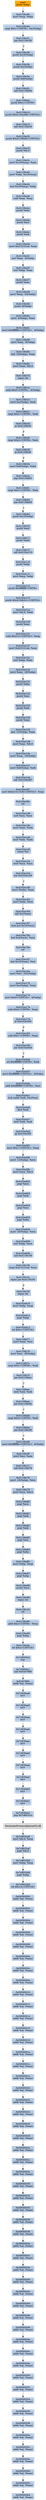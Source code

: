digraph G {
node[shape=rectangle,style=filled,fillcolor=lightsteelblue,color=lightsteelblue]
bgcolor="transparent"
a0x411f4c4apushl_ebp[label="start\npushl %ebp",color="lightgrey",fillcolor="orange"];
a0x411f4c4bmovl_esp_ebp[label="0x411f4c4b\nmovl %esp, %ebp"];
a0x411f4c4dcmpl_0x1UINT8_0xcebp_[label="0x411f4c4d\ncmpl $0x1<UINT8>, 0xc(%ebp)"];
a0x411f4c51jne_0x411f4c58[label="0x411f4c51\njne 0x411f4c58"];
a0x411f4c58pushl_0x10ebp_[label="0x411f4c58\npushl 0x10(%ebp)"];
a0x411f4c5bpushl_0xcebp_[label="0x411f4c5b\npushl 0xc(%ebp)"];
a0x411f4c5epushl_0x8ebp_[label="0x411f4c5e\npushl 0x8(%ebp)"];
a0x411f4c61call_0x411f4b0e[label="0x411f4c61\ncall 0x411f4b0e"];
a0x411f4b0epushl_0xcUINT8[label="0x411f4b0e\npushl $0xc<UINT8>"];
a0x411f4b10pushl_0x4130a388UINT32[label="0x411f4b10\npushl $0x4130a388<UINT32>"];
a0x411f4b15call_0x411f4e30[label="0x411f4b15\ncall 0x411f4e30"];
a0x411f4e30pushl_0x411f9c60UINT32[label="0x411f4e30\npushl $0x411f9c60<UINT32>"];
a0x411f4e35pushl_fs_0[label="0x411f4e35\npushl %fs:0"];
a0x411f4e3cmovl_0x10esp__eax[label="0x411f4e3c\nmovl 0x10(%esp), %eax"];
a0x411f4e40movl_ebp_0x10esp_[label="0x411f4e40\nmovl %ebp, 0x10(%esp)"];
a0x411f4e44leal_0x10esp__ebp[label="0x411f4e44\nleal 0x10(%esp), %ebp"];
a0x411f4e48subl_eax_esp[label="0x411f4e48\nsubl %eax, %esp"];
a0x411f4e4apushl_ebx[label="0x411f4e4a\npushl %ebx"];
a0x411f4e4bpushl_esi[label="0x411f4e4b\npushl %esi"];
a0x411f4e4cpushl_edi[label="0x411f4e4c\npushl %edi"];
a0x411f4e4dmovl_0x413121e4_eax[label="0x411f4e4d\nmovl 0x413121e4, %eax"];
a0x411f4e52xorl_eax__4ebp_[label="0x411f4e52\nxorl %eax, -4(%ebp)"];
a0x411f4e55xorl_ebp_eax[label="0x411f4e55\nxorl %ebp, %eax"];
a0x411f4e57pushl_eax[label="0x411f4e57\npushl %eax"];
a0x411f4e58movl_esp__24ebp_[label="0x411f4e58\nmovl %esp, -24(%ebp)"];
a0x411f4e5bpushl__8ebp_[label="0x411f4e5b\npushl -8(%ebp)"];
a0x411f4e5emovl__4ebp__eax[label="0x411f4e5e\nmovl -4(%ebp), %eax"];
a0x411f4e61movl_0xfffffffeUINT32__4ebp_[label="0x411f4e61\nmovl $0xfffffffe<UINT32>, -4(%ebp)"];
a0x411f4e68movl_eax__8ebp_[label="0x411f4e68\nmovl %eax, -8(%ebp)"];
a0x411f4e6bleal__16ebp__eax[label="0x411f4e6b\nleal -16(%ebp), %eax"];
a0x411f4e6emovl_eax_fs_0[label="0x411f4e6e\nmovl %eax, %fs:0"];
a0x411f4e74repnz_ret[label="0x411f4e74\nrepnz ret"];
a0x411f4b1aandl_0x0UINT8__4ebp_[label="0x411f4b1a\nandl $0x0<UINT8>, -4(%ebp)"];
a0x411f4b1emovl_0xcebp__edi[label="0x411f4b1e\nmovl 0xc(%ebp), %edi"];
a0x411f4b21cmpl_0x1UINT8_edi[label="0x411f4b21\ncmpl $0x1<UINT8>, %edi"];
a0x411f4b24je_0x411f4b30[label="0x411f4b24\nje 0x411f4b30"];
a0x411f4b26cmpl_0x2UINT8_edi[label="0x411f4b26\ncmpl $0x2<UINT8>, %edi"];
a0x411f4b29je_0x411f4b30[label="0x411f4b29\nje 0x411f4b30"];
a0x411f4b2bmovl_0x8ebp__ebx[label="0x411f4b2b\nmovl 0x8(%ebp), %ebx"];
a0x411f4b2ejmp_0x411f4b61[label="0x411f4b2e\njmp 0x411f4b61"];
a0x411f4b61cmpl_0x1UINT8_edi[label="0x411f4b61\ncmpl $0x1<UINT8>, %edi"];
a0x411f4b64jne_0x411f4b6d[label="0x411f4b64\njne 0x411f4b6d"];
a0x411f4b6dpushl_0x10ebp_[label="0x411f4b6d\npushl 0x10(%ebp)"];
a0x411f4b70pushl_edi[label="0x411f4b70\npushl %edi"];
a0x411f4b71pushl_ebx[label="0x411f4b71\npushl %ebx"];
a0x411f4b72call_0x4102e110[label="0x411f4b72\ncall 0x4102e110"];
a0x4102e110pushl_ebp[label="0x4102e110\npushl %ebp"];
a0x4102e111movl_esp_ebp[label="0x4102e111\nmovl %esp, %ebp"];
a0x4102e113pushl_0xffffffffUINT8[label="0x4102e113\npushl $0xffffffff<UINT8>"];
a0x4102e115pushl_0x4124b3c1UINT32[label="0x4102e115\npushl $0x4124b3c1<UINT32>"];
a0x4102e11amovl_fs_0_eax[label="0x4102e11a\nmovl %fs:0, %eax"];
a0x4102e120pushl_eax[label="0x4102e120\npushl %eax"];
a0x4102e121subl_0x21cUINT32_esp[label="0x4102e121\nsubl $0x21c<UINT32>, %esp"];
a0x4102e127movl_0x413121e4_eax[label="0x4102e127\nmovl 0x413121e4, %eax"];
a0x4102e12cxorl_ebp_eax[label="0x4102e12c\nxorl %ebp, %eax"];
a0x4102e12emovl_eax__20ebp_[label="0x4102e12e\nmovl %eax, -20(%ebp)"];
a0x4102e131pushl_ebx[label="0x4102e131\npushl %ebx"];
a0x4102e132pushl_esi[label="0x4102e132\npushl %esi"];
a0x4102e133pushl_edi[label="0x4102e133\npushl %edi"];
a0x4102e134pushl_eax[label="0x4102e134\npushl %eax"];
a0x4102e135leal__12ebp__eax[label="0x4102e135\nleal -12(%ebp), %eax"];
a0x4102e138movl_eax_fs_0[label="0x4102e138\nmovl %eax, %fs:0"];
a0x4102e13emovl_esp__16ebp_[label="0x4102e13e\nmovl %esp, -16(%ebp)"];
a0x4102e141movl_0x8ebp__edi[label="0x4102e141\nmovl 0x8(%ebp), %edi"];
a0x4102e144call_0x4104a387[label="0x4102e144\ncall 0x4104a387"];
a0x4104a387movl_0x41311538UINT32_eax[label="0x4104a387\nmovl $0x41311538<UINT32>, %eax"];
a0x4104a38cret[label="0x4104a38c\nret"];
a0x4102e149xorl_ecx_ecx[label="0x4102e149\nxorl %ecx, %ecx"];
a0x4102e14bmovl_eax_edx[label="0x4102e14b\nmovl %eax, %edx"];
a0x4102e14dtestl_edx_edx[label="0x4102e14d\ntestl %edx, %edx"];
a0x4102e14fsetne_cl[label="0x4102e14f\nsetne %cl"];
a0x4102e152testl_ecx_ecx[label="0x4102e152\ntestl %ecx, %ecx"];
a0x4102e154jne_0x4102e160[label="0x4102e154\njne 0x4102e160"];
a0x4102e160movl_edx__eax[label="0x4102e160\nmovl (%edx), %eax"];
a0x4102e162movl_edx_ecx[label="0x4102e162\nmovl %edx, %ecx"];
a0x4102e164call_0xceax_[label="0x4102e164\ncall 0xc(%eax)"];
a0x4104a787lock_incl_0x10ecx_[label="0x4104a787\nlock incl 0x10(%ecx)"];
a0x4104a78bleal_0x4ecx__eax[label="0x4104a78b\nleal 0x4(%ecx), %eax"];
a0x4104a78eret[label="0x4104a78e\nret"];
a0x4102e167leal_0x10eax__esi[label="0x4102e167\nleal 0x10(%eax), %esi"];
a0x4102e16amovl_esi__552ebp_[label="0x4102e16a\nmovl %esi, -552(%ebp)"];
a0x4102e170movl_0xcebp__eax[label="0x4102e170\nmovl 0xc(%ebp), %eax"];
a0x4102e173movl_0x0UINT32__4ebp_[label="0x4102e173\nmovl $0x0<UINT32>, -4(%ebp)"];
a0x4102e17asubl_0x0UINT8_eax[label="0x4102e17a\nsubl $0x0<UINT8>, %eax"];
a0x4102e17dje_0x4102e50d[label="0x4102e17d\nje 0x4102e50d"];
a0x4102e183subl_0x1UINT8_eax[label="0x4102e183\nsubl $0x1<UINT8>, %eax"];
a0x4102e186jne_0x4102e5d4[label="0x4102e186\njne 0x4102e5d4"];
a0x4102e5d4orl_0xffffffffUINT8_edi[label="0x4102e5d4\norl $0xffffffff<UINT8>, %edi"];
a0x4102e5d7movl_0xffffffffUINT32__4ebp_[label="0x4102e5d7\nmovl $0xffffffff<UINT32>, -4(%ebp)"];
a0x4102e5deaddl_0xfffffff0UINT8_esi[label="0x4102e5de\naddl $0xfffffff0<UINT8>, %esi"];
a0x4102e5e1lock_xaddl_edi_0xcesi_[label="0x4102e5e1\nlock xaddl %edi, 0xc(%esi)"];
a0x4102e5e6decl_edi[label="0x4102e5e6\ndecl %edi"];
a0x4102e5e7testl_edi_edi[label="0x4102e5e7\ntestl %edi, %edi"];
a0x4102e5e9jg_0x4102e5f3[label="0x4102e5e9\njg 0x4102e5f3"];
a0x4102e5f3movl_0x1UINT32_eax[label="0x4102e5f3\nmovl $0x1<UINT32>, %eax"];
a0x4102e5f8movl__12ebp__ecx[label="0x4102e5f8\nmovl -12(%ebp), %ecx"];
a0x4102e5fbmovl_ecx_fs_0[label="0x4102e5fb\nmovl %ecx, %fs:0"];
a0x4102e602popl_ecx[label="0x4102e602\npopl %ecx"];
a0x4102e603popl_edi[label="0x4102e603\npopl %edi"];
a0x4102e604popl_esi[label="0x4102e604\npopl %esi"];
a0x4102e605popl_ebx[label="0x4102e605\npopl %ebx"];
a0x4102e606movl__20ebp__ecx[label="0x4102e606\nmovl -20(%ebp), %ecx"];
a0x4102e609xorl_ebp_ecx[label="0x4102e609\nxorl %ebp, %ecx"];
a0x4102e60bcall_0x411f4156[label="0x4102e60b\ncall 0x411f4156"];
a0x411f4156cmpl_0x413121e4_ecx[label="0x411f4156\ncmpl 0x413121e4, %ecx"];
a0x411f415crepnz_jne_0x411f4161[label="0x411f415c\nrepnz jne 0x411f4161"];
a0x411f415frepnz_ret[label="0x411f415f\nrepnz ret"];
a0x4102e610movl_ebp_esp[label="0x4102e610\nmovl %ebp, %esp"];
a0x4102e612popl_ebp[label="0x4102e612\npopl %ebp"];
a0x4102e613ret_0xcUINT16[label="0x4102e613\nret $0xc<UINT16>"];
a0x411f4b77movl_eax_esi[label="0x411f4b77\nmovl %eax, %esi"];
a0x411f4b79movl_esi__28ebp_[label="0x411f4b79\nmovl %esi, -28(%ebp)"];
a0x411f4b7ccmpl_0x1UINT8_edi[label="0x411f4b7c\ncmpl $0x1<UINT8>, %edi"];
a0x411f4b7fjne_0x411f4bac[label="0x411f4b7f\njne 0x411f4bac"];
a0x411f4bactestl_edi_edi[label="0x411f4bac\ntestl %edi, %edi"];
a0x411f4baejne_0x411f4bbb[label="0x411f4bae\njne 0x411f4bbb"];
a0x411f4bbbcmpl_0x3UINT8_edi[label="0x411f4bbb\ncmpl $0x3<UINT8>, %edi"];
a0x411f4bbejne_0x411f4c08[label="0x411f4bbe\njne 0x411f4c08"];
a0x411f4c08movl_0xfffffffeUINT32__4ebp_[label="0x411f4c08\nmovl $0xfffffffe<UINT32>, -4(%ebp)"];
a0x411f4c0fmovl_esi_eax[label="0x411f4c0f\nmovl %esi, %eax"];
a0x411f4c11call_0x411f4e76[label="0x411f4c11\ncall 0x411f4e76"];
a0x411f4e76movl__16ebp__ecx[label="0x411f4e76\nmovl -16(%ebp), %ecx"];
a0x411f4e79movl_ecx_fs_0[label="0x411f4e79\nmovl %ecx, %fs:0"];
a0x411f4e80popl_ecx[label="0x411f4e80\npopl %ecx"];
a0x411f4e81popl_edi[label="0x411f4e81\npopl %edi"];
a0x411f4e82popl_edi[label="0x411f4e82\npopl %edi"];
a0x411f4e83popl_esi[label="0x411f4e83\npopl %esi"];
a0x411f4e84popl_ebx[label="0x411f4e84\npopl %ebx"];
a0x411f4e85movl_ebp_esp[label="0x411f4e85\nmovl %ebp, %esp"];
a0x411f4e87popl_ebp[label="0x411f4e87\npopl %ebp"];
a0x411f4e88pushl_ecx[label="0x411f4e88\npushl %ecx"];
a0x411f4e89repnz_ret[label="0x411f4e89\nrepnz ret"];
a0x411f4c16ret[label="0x411f4c16\nret"];
a0x411f4c66addl_0xcUINT8_esp[label="0x411f4c66\naddl $0xc<UINT8>, %esp"];
a0x411f4c69popl_ebp[label="0x411f4c69\npopl %ebp"];
a0x411f4c6aret_0xcUINT16[label="0x411f4c6a\nret $0xc<UINT16>"];
a0x7c8000c0nop_[label="0x7c8000c0\nnop "];
a0x7c8000c1call_0x63d7f9f4[label="0x7c8000c1\ncall 0x63d7f9f4"];
a0x63d7f9f4addb_al_eax_[label="0x63d7f9f4\naddb %al, (%eax)"];
a0x7c839aa8int3_[label="0x7c839aa8\nint3 "];
a0x7c839aa9int3_[label="0x7c839aa9\nint3 "];
a0x7c839aaaint3_[label="0x7c839aaa\nint3 "];
a0x7c839aabint3_[label="0x7c839aab\nint3 "];
a0x7c839aacint3_[label="0x7c839aac\nint3 "];
a0x7c839aadint3_[label="0x7c839aad\nint3 "];
a0x7c839aaeint3_[label="0x7c839aae\nint3 "];
a0x7c839aafint3_[label="0x7c839aaf\nint3 "];
a0x7c839ab0int3_[label="0x7c839ab0\nint3 "];
a0x7c839ab1int3_[label="0x7c839ab1\nint3 "];
a0x7c839ab2jmp_0x7c801e1a[label="0x7c839ab2\njmp 0x7c801e1a"];
TerminateProcess_kernel32_dll[label="TerminateProcess@kernel32.dll",color="lightgrey",fillcolor="lightgrey"];
a0x7c9032a8movl_fs_0_esp[label="0x7c9032a8\nmovl %fs:0, %esp"];
a0x7c9032afpopl_fs_0[label="0x7c9032af\npopl %fs:0"];
a0x7c9032b6movl_ebp_esp[label="0x7c9032b6\nmovl %ebp, %esp"];
a0x7c9032b8popl_ebp[label="0x7c9032b8\npopl %ebp"];
a0x7c9032b9ret_0x14UINT16[label="0x7c9032b9\nret $0x14<UINT16>"];
a0x00000000addb_al_eax_[label="0x00000000\naddb %al, (%eax)"];
a0x00000002addb_al_eax_[label="0x00000002\naddb %al, (%eax)"];
a0x00000004addb_al_eax_[label="0x00000004\naddb %al, (%eax)"];
a0x00000006addb_al_eax_[label="0x00000006\naddb %al, (%eax)"];
a0x00000008addb_al_eax_[label="0x00000008\naddb %al, (%eax)"];
a0x0000000aaddb_al_eax_[label="0x0000000a\naddb %al, (%eax)"];
a0x0000000caddb_al_eax_[label="0x0000000c\naddb %al, (%eax)"];
a0x0000000eaddb_al_eax_[label="0x0000000e\naddb %al, (%eax)"];
a0x00000010addb_al_eax_[label="0x00000010\naddb %al, (%eax)"];
a0x00000012addb_al_eax_[label="0x00000012\naddb %al, (%eax)"];
a0x00000014addb_al_eax_[label="0x00000014\naddb %al, (%eax)"];
a0x00000016addb_al_eax_[label="0x00000016\naddb %al, (%eax)"];
a0x00000018addb_al_eax_[label="0x00000018\naddb %al, (%eax)"];
a0x0000001aaddb_al_eax_[label="0x0000001a\naddb %al, (%eax)"];
a0x0000001caddb_al_eax_[label="0x0000001c\naddb %al, (%eax)"];
a0x0000001eaddb_al_eax_[label="0x0000001e\naddb %al, (%eax)"];
a0x00000020addb_al_eax_[label="0x00000020\naddb %al, (%eax)"];
a0x00000022addb_al_eax_[label="0x00000022\naddb %al, (%eax)"];
a0x00000024addb_al_eax_[label="0x00000024\naddb %al, (%eax)"];
a0x00000026addb_al_eax_[label="0x00000026\naddb %al, (%eax)"];
a0x00000028addb_al_eax_[label="0x00000028\naddb %al, (%eax)"];
a0x0000002aaddb_al_eax_[label="0x0000002a\naddb %al, (%eax)"];
a0x0000002caddb_al_eax_[label="0x0000002c\naddb %al, (%eax)"];
a0x0000002eaddb_al_eax_[label="0x0000002e\naddb %al, (%eax)"];
a0x00000030addb_al_eax_[label="0x00000030\naddb %al, (%eax)"];
a0x00000032addb_al_eax_[label="0x00000032\naddb %al, (%eax)"];
a0x00000034addb_al_eax_[label="0x00000034\naddb %al, (%eax)"];
a0x00000036addb_al_eax_[label="0x00000036\naddb %al, (%eax)"];
a0x00000038addb_al_eax_[label="0x00000038\naddb %al, (%eax)"];
a0x0000003aaddb_al_eax_[label="0x0000003a\naddb %al, (%eax)"];
a0x0000003caddb_al_eax_[label="0x0000003c\naddb %al, (%eax)"];
a0x0000003eaddb_al_eax_[label="0x0000003e\naddb %al, (%eax)"];
a0x00000040addb_al_eax_[label="0x00000040\naddb %al, (%eax)"];
a0x00000042addb_al_eax_[label="0x00000042\naddb %al, (%eax)"];
a0x00000044addb_al_eax_[label="0x00000044\naddb %al, (%eax)"];
a0x00000046addb_al_eax_[label="0x00000046\naddb %al, (%eax)"];
a0x00000048addb_al_eax_[label="0x00000048\naddb %al, (%eax)"];
a0x0000004aaddb_al_eax_[label="0x0000004a\naddb %al, (%eax)"];
a0x0000004caddb_al_eax_[label="0x0000004c\naddb %al, (%eax)"];
a0x0000004eaddb_al_eax_[label="0x0000004e\naddb %al, (%eax)"];
a0x00000050addb_al_eax_[label="0x00000050\naddb %al, (%eax)"];
a0x00000052addb_al_eax_[label="0x00000052\naddb %al, (%eax)"];
a0x00000054addb_al_eax_[label="0x00000054\naddb %al, (%eax)"];
a0x00000056addb_al_eax_[label="0x00000056\naddb %al, (%eax)"];
a0x00000058addb_al_eax_[label="0x00000058\naddb %al, (%eax)"];
a0x0000005aaddb_al_eax_[label="0x0000005a\naddb %al, (%eax)"];
a0x0000005caddb_al_eax_[label="0x0000005c\naddb %al, (%eax)"];
a0x0000005eaddb_al_eax_[label="0x0000005e\naddb %al, (%eax)"];
a0x00000060addb_al_eax_[label="0x00000060\naddb %al, (%eax)"];
a0x00000062addb_al_eax_[label="0x00000062\naddb %al, (%eax)"];
a0x00000064addb_al_eax_[label="0x00000064\naddb %al, (%eax)"];
a0x411f4c4apushl_ebp -> a0x411f4c4bmovl_esp_ebp [color="#000000"];
a0x411f4c4bmovl_esp_ebp -> a0x411f4c4dcmpl_0x1UINT8_0xcebp_ [color="#000000"];
a0x411f4c4dcmpl_0x1UINT8_0xcebp_ -> a0x411f4c51jne_0x411f4c58 [color="#000000"];
a0x411f4c51jne_0x411f4c58 -> a0x411f4c58pushl_0x10ebp_ [color="#000000",label="T"];
a0x411f4c58pushl_0x10ebp_ -> a0x411f4c5bpushl_0xcebp_ [color="#000000"];
a0x411f4c5bpushl_0xcebp_ -> a0x411f4c5epushl_0x8ebp_ [color="#000000"];
a0x411f4c5epushl_0x8ebp_ -> a0x411f4c61call_0x411f4b0e [color="#000000"];
a0x411f4c61call_0x411f4b0e -> a0x411f4b0epushl_0xcUINT8 [color="#000000"];
a0x411f4b0epushl_0xcUINT8 -> a0x411f4b10pushl_0x4130a388UINT32 [color="#000000"];
a0x411f4b10pushl_0x4130a388UINT32 -> a0x411f4b15call_0x411f4e30 [color="#000000"];
a0x411f4b15call_0x411f4e30 -> a0x411f4e30pushl_0x411f9c60UINT32 [color="#000000"];
a0x411f4e30pushl_0x411f9c60UINT32 -> a0x411f4e35pushl_fs_0 [color="#000000"];
a0x411f4e35pushl_fs_0 -> a0x411f4e3cmovl_0x10esp__eax [color="#000000"];
a0x411f4e3cmovl_0x10esp__eax -> a0x411f4e40movl_ebp_0x10esp_ [color="#000000"];
a0x411f4e40movl_ebp_0x10esp_ -> a0x411f4e44leal_0x10esp__ebp [color="#000000"];
a0x411f4e44leal_0x10esp__ebp -> a0x411f4e48subl_eax_esp [color="#000000"];
a0x411f4e48subl_eax_esp -> a0x411f4e4apushl_ebx [color="#000000"];
a0x411f4e4apushl_ebx -> a0x411f4e4bpushl_esi [color="#000000"];
a0x411f4e4bpushl_esi -> a0x411f4e4cpushl_edi [color="#000000"];
a0x411f4e4cpushl_edi -> a0x411f4e4dmovl_0x413121e4_eax [color="#000000"];
a0x411f4e4dmovl_0x413121e4_eax -> a0x411f4e52xorl_eax__4ebp_ [color="#000000"];
a0x411f4e52xorl_eax__4ebp_ -> a0x411f4e55xorl_ebp_eax [color="#000000"];
a0x411f4e55xorl_ebp_eax -> a0x411f4e57pushl_eax [color="#000000"];
a0x411f4e57pushl_eax -> a0x411f4e58movl_esp__24ebp_ [color="#000000"];
a0x411f4e58movl_esp__24ebp_ -> a0x411f4e5bpushl__8ebp_ [color="#000000"];
a0x411f4e5bpushl__8ebp_ -> a0x411f4e5emovl__4ebp__eax [color="#000000"];
a0x411f4e5emovl__4ebp__eax -> a0x411f4e61movl_0xfffffffeUINT32__4ebp_ [color="#000000"];
a0x411f4e61movl_0xfffffffeUINT32__4ebp_ -> a0x411f4e68movl_eax__8ebp_ [color="#000000"];
a0x411f4e68movl_eax__8ebp_ -> a0x411f4e6bleal__16ebp__eax [color="#000000"];
a0x411f4e6bleal__16ebp__eax -> a0x411f4e6emovl_eax_fs_0 [color="#000000"];
a0x411f4e6emovl_eax_fs_0 -> a0x411f4e74repnz_ret [color="#000000"];
a0x411f4e74repnz_ret -> a0x411f4b1aandl_0x0UINT8__4ebp_ [color="#000000"];
a0x411f4b1aandl_0x0UINT8__4ebp_ -> a0x411f4b1emovl_0xcebp__edi [color="#000000"];
a0x411f4b1emovl_0xcebp__edi -> a0x411f4b21cmpl_0x1UINT8_edi [color="#000000"];
a0x411f4b21cmpl_0x1UINT8_edi -> a0x411f4b24je_0x411f4b30 [color="#000000"];
a0x411f4b24je_0x411f4b30 -> a0x411f4b26cmpl_0x2UINT8_edi [color="#000000",label="F"];
a0x411f4b26cmpl_0x2UINT8_edi -> a0x411f4b29je_0x411f4b30 [color="#000000"];
a0x411f4b29je_0x411f4b30 -> a0x411f4b2bmovl_0x8ebp__ebx [color="#000000",label="F"];
a0x411f4b2bmovl_0x8ebp__ebx -> a0x411f4b2ejmp_0x411f4b61 [color="#000000"];
a0x411f4b2ejmp_0x411f4b61 -> a0x411f4b61cmpl_0x1UINT8_edi [color="#000000"];
a0x411f4b61cmpl_0x1UINT8_edi -> a0x411f4b64jne_0x411f4b6d [color="#000000"];
a0x411f4b64jne_0x411f4b6d -> a0x411f4b6dpushl_0x10ebp_ [color="#000000",label="T"];
a0x411f4b6dpushl_0x10ebp_ -> a0x411f4b70pushl_edi [color="#000000"];
a0x411f4b70pushl_edi -> a0x411f4b71pushl_ebx [color="#000000"];
a0x411f4b71pushl_ebx -> a0x411f4b72call_0x4102e110 [color="#000000"];
a0x411f4b72call_0x4102e110 -> a0x4102e110pushl_ebp [color="#000000"];
a0x4102e110pushl_ebp -> a0x4102e111movl_esp_ebp [color="#000000"];
a0x4102e111movl_esp_ebp -> a0x4102e113pushl_0xffffffffUINT8 [color="#000000"];
a0x4102e113pushl_0xffffffffUINT8 -> a0x4102e115pushl_0x4124b3c1UINT32 [color="#000000"];
a0x4102e115pushl_0x4124b3c1UINT32 -> a0x4102e11amovl_fs_0_eax [color="#000000"];
a0x4102e11amovl_fs_0_eax -> a0x4102e120pushl_eax [color="#000000"];
a0x4102e120pushl_eax -> a0x4102e121subl_0x21cUINT32_esp [color="#000000"];
a0x4102e121subl_0x21cUINT32_esp -> a0x4102e127movl_0x413121e4_eax [color="#000000"];
a0x4102e127movl_0x413121e4_eax -> a0x4102e12cxorl_ebp_eax [color="#000000"];
a0x4102e12cxorl_ebp_eax -> a0x4102e12emovl_eax__20ebp_ [color="#000000"];
a0x4102e12emovl_eax__20ebp_ -> a0x4102e131pushl_ebx [color="#000000"];
a0x4102e131pushl_ebx -> a0x4102e132pushl_esi [color="#000000"];
a0x4102e132pushl_esi -> a0x4102e133pushl_edi [color="#000000"];
a0x4102e133pushl_edi -> a0x4102e134pushl_eax [color="#000000"];
a0x4102e134pushl_eax -> a0x4102e135leal__12ebp__eax [color="#000000"];
a0x4102e135leal__12ebp__eax -> a0x4102e138movl_eax_fs_0 [color="#000000"];
a0x4102e138movl_eax_fs_0 -> a0x4102e13emovl_esp__16ebp_ [color="#000000"];
a0x4102e13emovl_esp__16ebp_ -> a0x4102e141movl_0x8ebp__edi [color="#000000"];
a0x4102e141movl_0x8ebp__edi -> a0x4102e144call_0x4104a387 [color="#000000"];
a0x4102e144call_0x4104a387 -> a0x4104a387movl_0x41311538UINT32_eax [color="#000000"];
a0x4104a387movl_0x41311538UINT32_eax -> a0x4104a38cret [color="#000000"];
a0x4104a38cret -> a0x4102e149xorl_ecx_ecx [color="#000000"];
a0x4102e149xorl_ecx_ecx -> a0x4102e14bmovl_eax_edx [color="#000000"];
a0x4102e14bmovl_eax_edx -> a0x4102e14dtestl_edx_edx [color="#000000"];
a0x4102e14dtestl_edx_edx -> a0x4102e14fsetne_cl [color="#000000"];
a0x4102e14fsetne_cl -> a0x4102e152testl_ecx_ecx [color="#000000"];
a0x4102e152testl_ecx_ecx -> a0x4102e154jne_0x4102e160 [color="#000000"];
a0x4102e154jne_0x4102e160 -> a0x4102e160movl_edx__eax [color="#000000",label="T"];
a0x4102e160movl_edx__eax -> a0x4102e162movl_edx_ecx [color="#000000"];
a0x4102e162movl_edx_ecx -> a0x4102e164call_0xceax_ [color="#000000"];
a0x4102e164call_0xceax_ -> a0x4104a787lock_incl_0x10ecx_ [color="#000000"];
a0x4104a787lock_incl_0x10ecx_ -> a0x4104a78bleal_0x4ecx__eax [color="#000000"];
a0x4104a78bleal_0x4ecx__eax -> a0x4104a78eret [color="#000000"];
a0x4104a78eret -> a0x4102e167leal_0x10eax__esi [color="#000000"];
a0x4102e167leal_0x10eax__esi -> a0x4102e16amovl_esi__552ebp_ [color="#000000"];
a0x4102e16amovl_esi__552ebp_ -> a0x4102e170movl_0xcebp__eax [color="#000000"];
a0x4102e170movl_0xcebp__eax -> a0x4102e173movl_0x0UINT32__4ebp_ [color="#000000"];
a0x4102e173movl_0x0UINT32__4ebp_ -> a0x4102e17asubl_0x0UINT8_eax [color="#000000"];
a0x4102e17asubl_0x0UINT8_eax -> a0x4102e17dje_0x4102e50d [color="#000000"];
a0x4102e17dje_0x4102e50d -> a0x4102e183subl_0x1UINT8_eax [color="#000000",label="F"];
a0x4102e183subl_0x1UINT8_eax -> a0x4102e186jne_0x4102e5d4 [color="#000000"];
a0x4102e186jne_0x4102e5d4 -> a0x4102e5d4orl_0xffffffffUINT8_edi [color="#000000",label="T"];
a0x4102e5d4orl_0xffffffffUINT8_edi -> a0x4102e5d7movl_0xffffffffUINT32__4ebp_ [color="#000000"];
a0x4102e5d7movl_0xffffffffUINT32__4ebp_ -> a0x4102e5deaddl_0xfffffff0UINT8_esi [color="#000000"];
a0x4102e5deaddl_0xfffffff0UINT8_esi -> a0x4102e5e1lock_xaddl_edi_0xcesi_ [color="#000000"];
a0x4102e5e1lock_xaddl_edi_0xcesi_ -> a0x4102e5e6decl_edi [color="#000000"];
a0x4102e5e6decl_edi -> a0x4102e5e7testl_edi_edi [color="#000000"];
a0x4102e5e7testl_edi_edi -> a0x4102e5e9jg_0x4102e5f3 [color="#000000"];
a0x4102e5e9jg_0x4102e5f3 -> a0x4102e5f3movl_0x1UINT32_eax [color="#000000",label="T"];
a0x4102e5f3movl_0x1UINT32_eax -> a0x4102e5f8movl__12ebp__ecx [color="#000000"];
a0x4102e5f8movl__12ebp__ecx -> a0x4102e5fbmovl_ecx_fs_0 [color="#000000"];
a0x4102e5fbmovl_ecx_fs_0 -> a0x4102e602popl_ecx [color="#000000"];
a0x4102e602popl_ecx -> a0x4102e603popl_edi [color="#000000"];
a0x4102e603popl_edi -> a0x4102e604popl_esi [color="#000000"];
a0x4102e604popl_esi -> a0x4102e605popl_ebx [color="#000000"];
a0x4102e605popl_ebx -> a0x4102e606movl__20ebp__ecx [color="#000000"];
a0x4102e606movl__20ebp__ecx -> a0x4102e609xorl_ebp_ecx [color="#000000"];
a0x4102e609xorl_ebp_ecx -> a0x4102e60bcall_0x411f4156 [color="#000000"];
a0x4102e60bcall_0x411f4156 -> a0x411f4156cmpl_0x413121e4_ecx [color="#000000"];
a0x411f4156cmpl_0x413121e4_ecx -> a0x411f415crepnz_jne_0x411f4161 [color="#000000"];
a0x411f415crepnz_jne_0x411f4161 -> a0x411f415frepnz_ret [color="#000000",label="F"];
a0x411f415frepnz_ret -> a0x4102e610movl_ebp_esp [color="#000000"];
a0x4102e610movl_ebp_esp -> a0x4102e612popl_ebp [color="#000000"];
a0x4102e612popl_ebp -> a0x4102e613ret_0xcUINT16 [color="#000000"];
a0x4102e613ret_0xcUINT16 -> a0x411f4b77movl_eax_esi [color="#000000"];
a0x411f4b77movl_eax_esi -> a0x411f4b79movl_esi__28ebp_ [color="#000000"];
a0x411f4b79movl_esi__28ebp_ -> a0x411f4b7ccmpl_0x1UINT8_edi [color="#000000"];
a0x411f4b7ccmpl_0x1UINT8_edi -> a0x411f4b7fjne_0x411f4bac [color="#000000"];
a0x411f4b7fjne_0x411f4bac -> a0x411f4bactestl_edi_edi [color="#000000",label="T"];
a0x411f4bactestl_edi_edi -> a0x411f4baejne_0x411f4bbb [color="#000000"];
a0x411f4baejne_0x411f4bbb -> a0x411f4bbbcmpl_0x3UINT8_edi [color="#000000",label="T"];
a0x411f4bbbcmpl_0x3UINT8_edi -> a0x411f4bbejne_0x411f4c08 [color="#000000"];
a0x411f4bbejne_0x411f4c08 -> a0x411f4c08movl_0xfffffffeUINT32__4ebp_ [color="#000000",label="T"];
a0x411f4c08movl_0xfffffffeUINT32__4ebp_ -> a0x411f4c0fmovl_esi_eax [color="#000000"];
a0x411f4c0fmovl_esi_eax -> a0x411f4c11call_0x411f4e76 [color="#000000"];
a0x411f4c11call_0x411f4e76 -> a0x411f4e76movl__16ebp__ecx [color="#000000"];
a0x411f4e76movl__16ebp__ecx -> a0x411f4e79movl_ecx_fs_0 [color="#000000"];
a0x411f4e79movl_ecx_fs_0 -> a0x411f4e80popl_ecx [color="#000000"];
a0x411f4e80popl_ecx -> a0x411f4e81popl_edi [color="#000000"];
a0x411f4e81popl_edi -> a0x411f4e82popl_edi [color="#000000"];
a0x411f4e82popl_edi -> a0x411f4e83popl_esi [color="#000000"];
a0x411f4e83popl_esi -> a0x411f4e84popl_ebx [color="#000000"];
a0x411f4e84popl_ebx -> a0x411f4e85movl_ebp_esp [color="#000000"];
a0x411f4e85movl_ebp_esp -> a0x411f4e87popl_ebp [color="#000000"];
a0x411f4e87popl_ebp -> a0x411f4e88pushl_ecx [color="#000000"];
a0x411f4e88pushl_ecx -> a0x411f4e89repnz_ret [color="#000000"];
a0x411f4e89repnz_ret -> a0x411f4c16ret [color="#000000"];
a0x411f4c16ret -> a0x411f4c66addl_0xcUINT8_esp [color="#000000"];
a0x411f4c66addl_0xcUINT8_esp -> a0x411f4c69popl_ebp [color="#000000"];
a0x411f4c69popl_ebp -> a0x411f4c6aret_0xcUINT16 [color="#000000"];
a0x411f4c6aret_0xcUINT16 -> a0x7c8000c0nop_ [color="#000000"];
a0x7c8000c0nop_ -> a0x7c8000c1call_0x63d7f9f4 [color="#000000"];
a0x7c8000c1call_0x63d7f9f4 -> a0x63d7f9f4addb_al_eax_ [color="#000000"];
a0x63d7f9f4addb_al_eax_ -> a0x7c839aa8int3_ [color="#000000"];
a0x7c839aa8int3_ -> a0x7c839aa9int3_ [color="#000000"];
a0x7c839aa9int3_ -> a0x7c839aaaint3_ [color="#000000"];
a0x7c839aaaint3_ -> a0x7c839aabint3_ [color="#000000"];
a0x7c839aabint3_ -> a0x7c839aacint3_ [color="#000000"];
a0x7c839aacint3_ -> a0x7c839aadint3_ [color="#000000"];
a0x7c839aadint3_ -> a0x7c839aaeint3_ [color="#000000"];
a0x7c839aaeint3_ -> a0x7c839aafint3_ [color="#000000"];
a0x7c839aafint3_ -> a0x7c839ab0int3_ [color="#000000"];
a0x7c839ab0int3_ -> a0x7c839ab1int3_ [color="#000000"];
a0x7c839ab1int3_ -> a0x7c839ab2jmp_0x7c801e1a [color="#000000"];
a0x7c839ab2jmp_0x7c801e1a -> TerminateProcess_kernel32_dll [color="#000000"];
TerminateProcess_kernel32_dll -> a0x7c9032a8movl_fs_0_esp [color="#000000"];
a0x7c9032a8movl_fs_0_esp -> a0x7c9032afpopl_fs_0 [color="#000000"];
a0x7c9032afpopl_fs_0 -> a0x7c9032b6movl_ebp_esp [color="#000000"];
a0x7c9032b6movl_ebp_esp -> a0x7c9032b8popl_ebp [color="#000000"];
a0x7c9032b8popl_ebp -> a0x7c9032b9ret_0x14UINT16 [color="#000000"];
a0x7c9032b9ret_0x14UINT16 -> a0x00000000addb_al_eax_ [color="#000000"];
a0x00000000addb_al_eax_ -> a0x00000002addb_al_eax_ [color="#000000"];
a0x00000002addb_al_eax_ -> a0x00000004addb_al_eax_ [color="#000000"];
a0x00000004addb_al_eax_ -> a0x00000006addb_al_eax_ [color="#000000"];
a0x00000006addb_al_eax_ -> a0x00000008addb_al_eax_ [color="#000000"];
a0x00000008addb_al_eax_ -> a0x0000000aaddb_al_eax_ [color="#000000"];
a0x0000000aaddb_al_eax_ -> a0x0000000caddb_al_eax_ [color="#000000"];
a0x0000000caddb_al_eax_ -> a0x0000000eaddb_al_eax_ [color="#000000"];
a0x0000000eaddb_al_eax_ -> a0x00000010addb_al_eax_ [color="#000000"];
a0x00000010addb_al_eax_ -> a0x00000012addb_al_eax_ [color="#000000"];
a0x00000012addb_al_eax_ -> a0x00000014addb_al_eax_ [color="#000000"];
a0x00000014addb_al_eax_ -> a0x00000016addb_al_eax_ [color="#000000"];
a0x00000016addb_al_eax_ -> a0x00000018addb_al_eax_ [color="#000000"];
a0x00000018addb_al_eax_ -> a0x0000001aaddb_al_eax_ [color="#000000"];
a0x0000001aaddb_al_eax_ -> a0x0000001caddb_al_eax_ [color="#000000"];
a0x0000001caddb_al_eax_ -> a0x0000001eaddb_al_eax_ [color="#000000"];
a0x0000001eaddb_al_eax_ -> a0x00000020addb_al_eax_ [color="#000000"];
a0x00000020addb_al_eax_ -> a0x00000022addb_al_eax_ [color="#000000"];
a0x00000022addb_al_eax_ -> a0x00000024addb_al_eax_ [color="#000000"];
a0x00000024addb_al_eax_ -> a0x00000026addb_al_eax_ [color="#000000"];
a0x00000026addb_al_eax_ -> a0x00000028addb_al_eax_ [color="#000000"];
a0x00000028addb_al_eax_ -> a0x0000002aaddb_al_eax_ [color="#000000"];
a0x0000002aaddb_al_eax_ -> a0x0000002caddb_al_eax_ [color="#000000"];
a0x0000002caddb_al_eax_ -> a0x0000002eaddb_al_eax_ [color="#000000"];
a0x0000002eaddb_al_eax_ -> a0x00000030addb_al_eax_ [color="#000000"];
a0x00000030addb_al_eax_ -> a0x00000032addb_al_eax_ [color="#000000"];
a0x00000032addb_al_eax_ -> a0x00000034addb_al_eax_ [color="#000000"];
a0x00000034addb_al_eax_ -> a0x00000036addb_al_eax_ [color="#000000"];
a0x00000036addb_al_eax_ -> a0x00000038addb_al_eax_ [color="#000000"];
a0x00000038addb_al_eax_ -> a0x0000003aaddb_al_eax_ [color="#000000"];
a0x0000003aaddb_al_eax_ -> a0x0000003caddb_al_eax_ [color="#000000"];
a0x0000003caddb_al_eax_ -> a0x0000003eaddb_al_eax_ [color="#000000"];
a0x0000003eaddb_al_eax_ -> a0x00000040addb_al_eax_ [color="#000000"];
a0x00000040addb_al_eax_ -> a0x00000042addb_al_eax_ [color="#000000"];
a0x00000042addb_al_eax_ -> a0x00000044addb_al_eax_ [color="#000000"];
a0x00000044addb_al_eax_ -> a0x00000046addb_al_eax_ [color="#000000"];
a0x00000046addb_al_eax_ -> a0x00000048addb_al_eax_ [color="#000000"];
a0x00000048addb_al_eax_ -> a0x0000004aaddb_al_eax_ [color="#000000"];
a0x0000004aaddb_al_eax_ -> a0x0000004caddb_al_eax_ [color="#000000"];
a0x0000004caddb_al_eax_ -> a0x0000004eaddb_al_eax_ [color="#000000"];
a0x0000004eaddb_al_eax_ -> a0x00000050addb_al_eax_ [color="#000000"];
a0x00000050addb_al_eax_ -> a0x00000052addb_al_eax_ [color="#000000"];
a0x00000052addb_al_eax_ -> a0x00000054addb_al_eax_ [color="#000000"];
a0x00000054addb_al_eax_ -> a0x00000056addb_al_eax_ [color="#000000"];
a0x00000056addb_al_eax_ -> a0x00000058addb_al_eax_ [color="#000000"];
a0x00000058addb_al_eax_ -> a0x0000005aaddb_al_eax_ [color="#000000"];
a0x0000005aaddb_al_eax_ -> a0x0000005caddb_al_eax_ [color="#000000"];
a0x0000005caddb_al_eax_ -> a0x0000005eaddb_al_eax_ [color="#000000"];
a0x0000005eaddb_al_eax_ -> a0x00000060addb_al_eax_ [color="#000000"];
a0x00000060addb_al_eax_ -> a0x00000062addb_al_eax_ [color="#000000"];
a0x00000062addb_al_eax_ -> a0x00000064addb_al_eax_ [color="#000000"];
}
